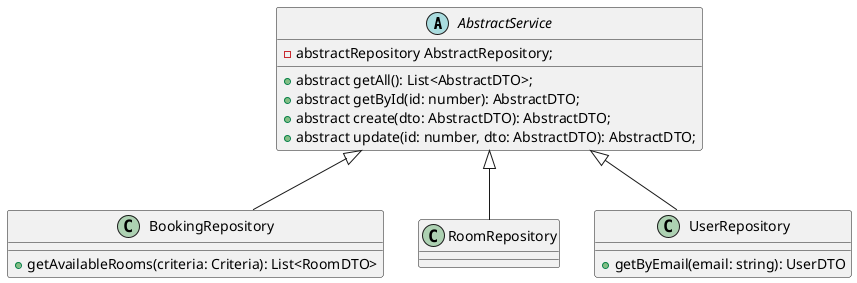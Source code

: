 @startuml

' Abstract classes

abstract class AbstractService {
    +abstract getAll(): List<AbstractDTO>;
    +abstract getById(id: number): AbstractDTO;
    +abstract create(dto: AbstractDTO): AbstractDTO;
    +abstract update(id: number, dto: AbstractDTO): AbstractDTO;
    -abstractRepository AbstractRepository;
}

' Concrete controller classes
class BookingRepository extends AbstractService {
    +getAvailableRooms(criteria: Criteria): List<RoomDTO>
}

class RoomRepository extends AbstractService {
}

class UserRepository extends AbstractService {
+getByEmail(email: string): UserDTO
}

@enduml